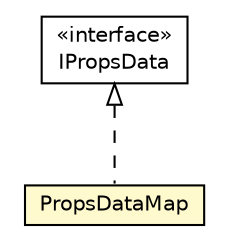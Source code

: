 #!/usr/local/bin/dot
#
# Class diagram 
# Generated by UMLGraph version R5_6-24-gf6e263 (http://www.umlgraph.org/)
#

digraph G {
	edge [fontname="Helvetica",fontsize=10,labelfontname="Helvetica",labelfontsize=10];
	node [fontname="Helvetica",fontsize=10,shape=plaintext];
	nodesep=0.25;
	ranksep=0.5;
	// org.universAAL.middleware.context.data.PropsDataMap
	c306495 [label=<<table title="org.universAAL.middleware.context.data.PropsDataMap" border="0" cellborder="1" cellspacing="0" cellpadding="2" port="p" bgcolor="lemonChiffon" href="./PropsDataMap.html">
		<tr><td><table border="0" cellspacing="0" cellpadding="1">
<tr><td align="center" balign="center"> PropsDataMap </td></tr>
		</table></td></tr>
		</table>>, URL="./PropsDataMap.html", fontname="Helvetica", fontcolor="black", fontsize=10.0];
	// org.universAAL.middleware.context.data.IPropsData
	c306497 [label=<<table title="org.universAAL.middleware.context.data.IPropsData" border="0" cellborder="1" cellspacing="0" cellpadding="2" port="p" href="./IPropsData.html">
		<tr><td><table border="0" cellspacing="0" cellpadding="1">
<tr><td align="center" balign="center"> &#171;interface&#187; </td></tr>
<tr><td align="center" balign="center"> IPropsData </td></tr>
		</table></td></tr>
		</table>>, URL="./IPropsData.html", fontname="Helvetica", fontcolor="black", fontsize=10.0];
	//org.universAAL.middleware.context.data.PropsDataMap implements org.universAAL.middleware.context.data.IPropsData
	c306497:p -> c306495:p [dir=back,arrowtail=empty,style=dashed];
}

